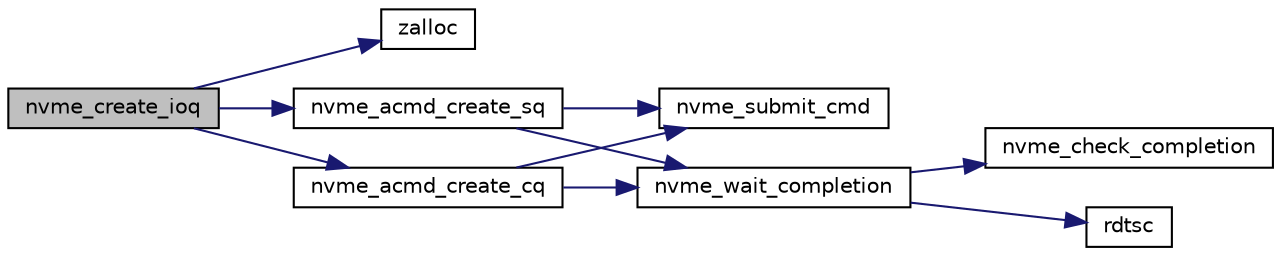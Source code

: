 digraph "nvme_create_ioq"
{
  edge [fontname="Helvetica",fontsize="10",labelfontname="Helvetica",labelfontsize="10"];
  node [fontname="Helvetica",fontsize="10",shape=record];
  rankdir="LR";
  Node1 [label="nvme_create_ioq",height=0.2,width=0.4,color="black", fillcolor="grey75", style="filled", fontcolor="black"];
  Node1 -> Node2 [color="midnightblue",fontsize="10",style="solid",fontname="Helvetica"];
  Node2 [label="zalloc",height=0.2,width=0.4,color="black", fillcolor="white", style="filled",URL="$unvme__log_8h.html#ad0365f35de6857f0533c276a8d243ccc"];
  Node1 -> Node3 [color="midnightblue",fontsize="10",style="solid",fontname="Helvetica"];
  Node3 [label="nvme_acmd_create_cq",height=0.2,width=0.4,color="black", fillcolor="white", style="filled",URL="$unvme__nvme_8c.html#a169712f0741372a0e86e6ea57ff33766"];
  Node3 -> Node4 [color="midnightblue",fontsize="10",style="solid",fontname="Helvetica"];
  Node4 [label="nvme_submit_cmd",height=0.2,width=0.4,color="black", fillcolor="white", style="filled",URL="$unvme__nvme_8c.html#a14c1d952a58550e910747273e3dad34b"];
  Node3 -> Node5 [color="midnightblue",fontsize="10",style="solid",fontname="Helvetica"];
  Node5 [label="nvme_wait_completion",height=0.2,width=0.4,color="black", fillcolor="white", style="filled",URL="$unvme__nvme_8c.html#a794ff84022ed6585ba98c6ddbc8b80b7"];
  Node5 -> Node6 [color="midnightblue",fontsize="10",style="solid",fontname="Helvetica"];
  Node6 [label="nvme_check_completion",height=0.2,width=0.4,color="black", fillcolor="white", style="filled",URL="$unvme__nvme_8c.html#a9edecd91d5f175101db078e293f3645d"];
  Node5 -> Node7 [color="midnightblue",fontsize="10",style="solid",fontname="Helvetica"];
  Node7 [label="rdtsc",height=0.2,width=0.4,color="black", fillcolor="white", style="filled",URL="$rdtsc_8h.html#a64eba85413970674e0e6e03af9e9d0f4"];
  Node1 -> Node8 [color="midnightblue",fontsize="10",style="solid",fontname="Helvetica"];
  Node8 [label="nvme_acmd_create_sq",height=0.2,width=0.4,color="black", fillcolor="white", style="filled",URL="$unvme__nvme_8c.html#a9222db65f6c75a36ca551ca1b3bd35f8"];
  Node8 -> Node4 [color="midnightblue",fontsize="10",style="solid",fontname="Helvetica"];
  Node8 -> Node5 [color="midnightblue",fontsize="10",style="solid",fontname="Helvetica"];
}
